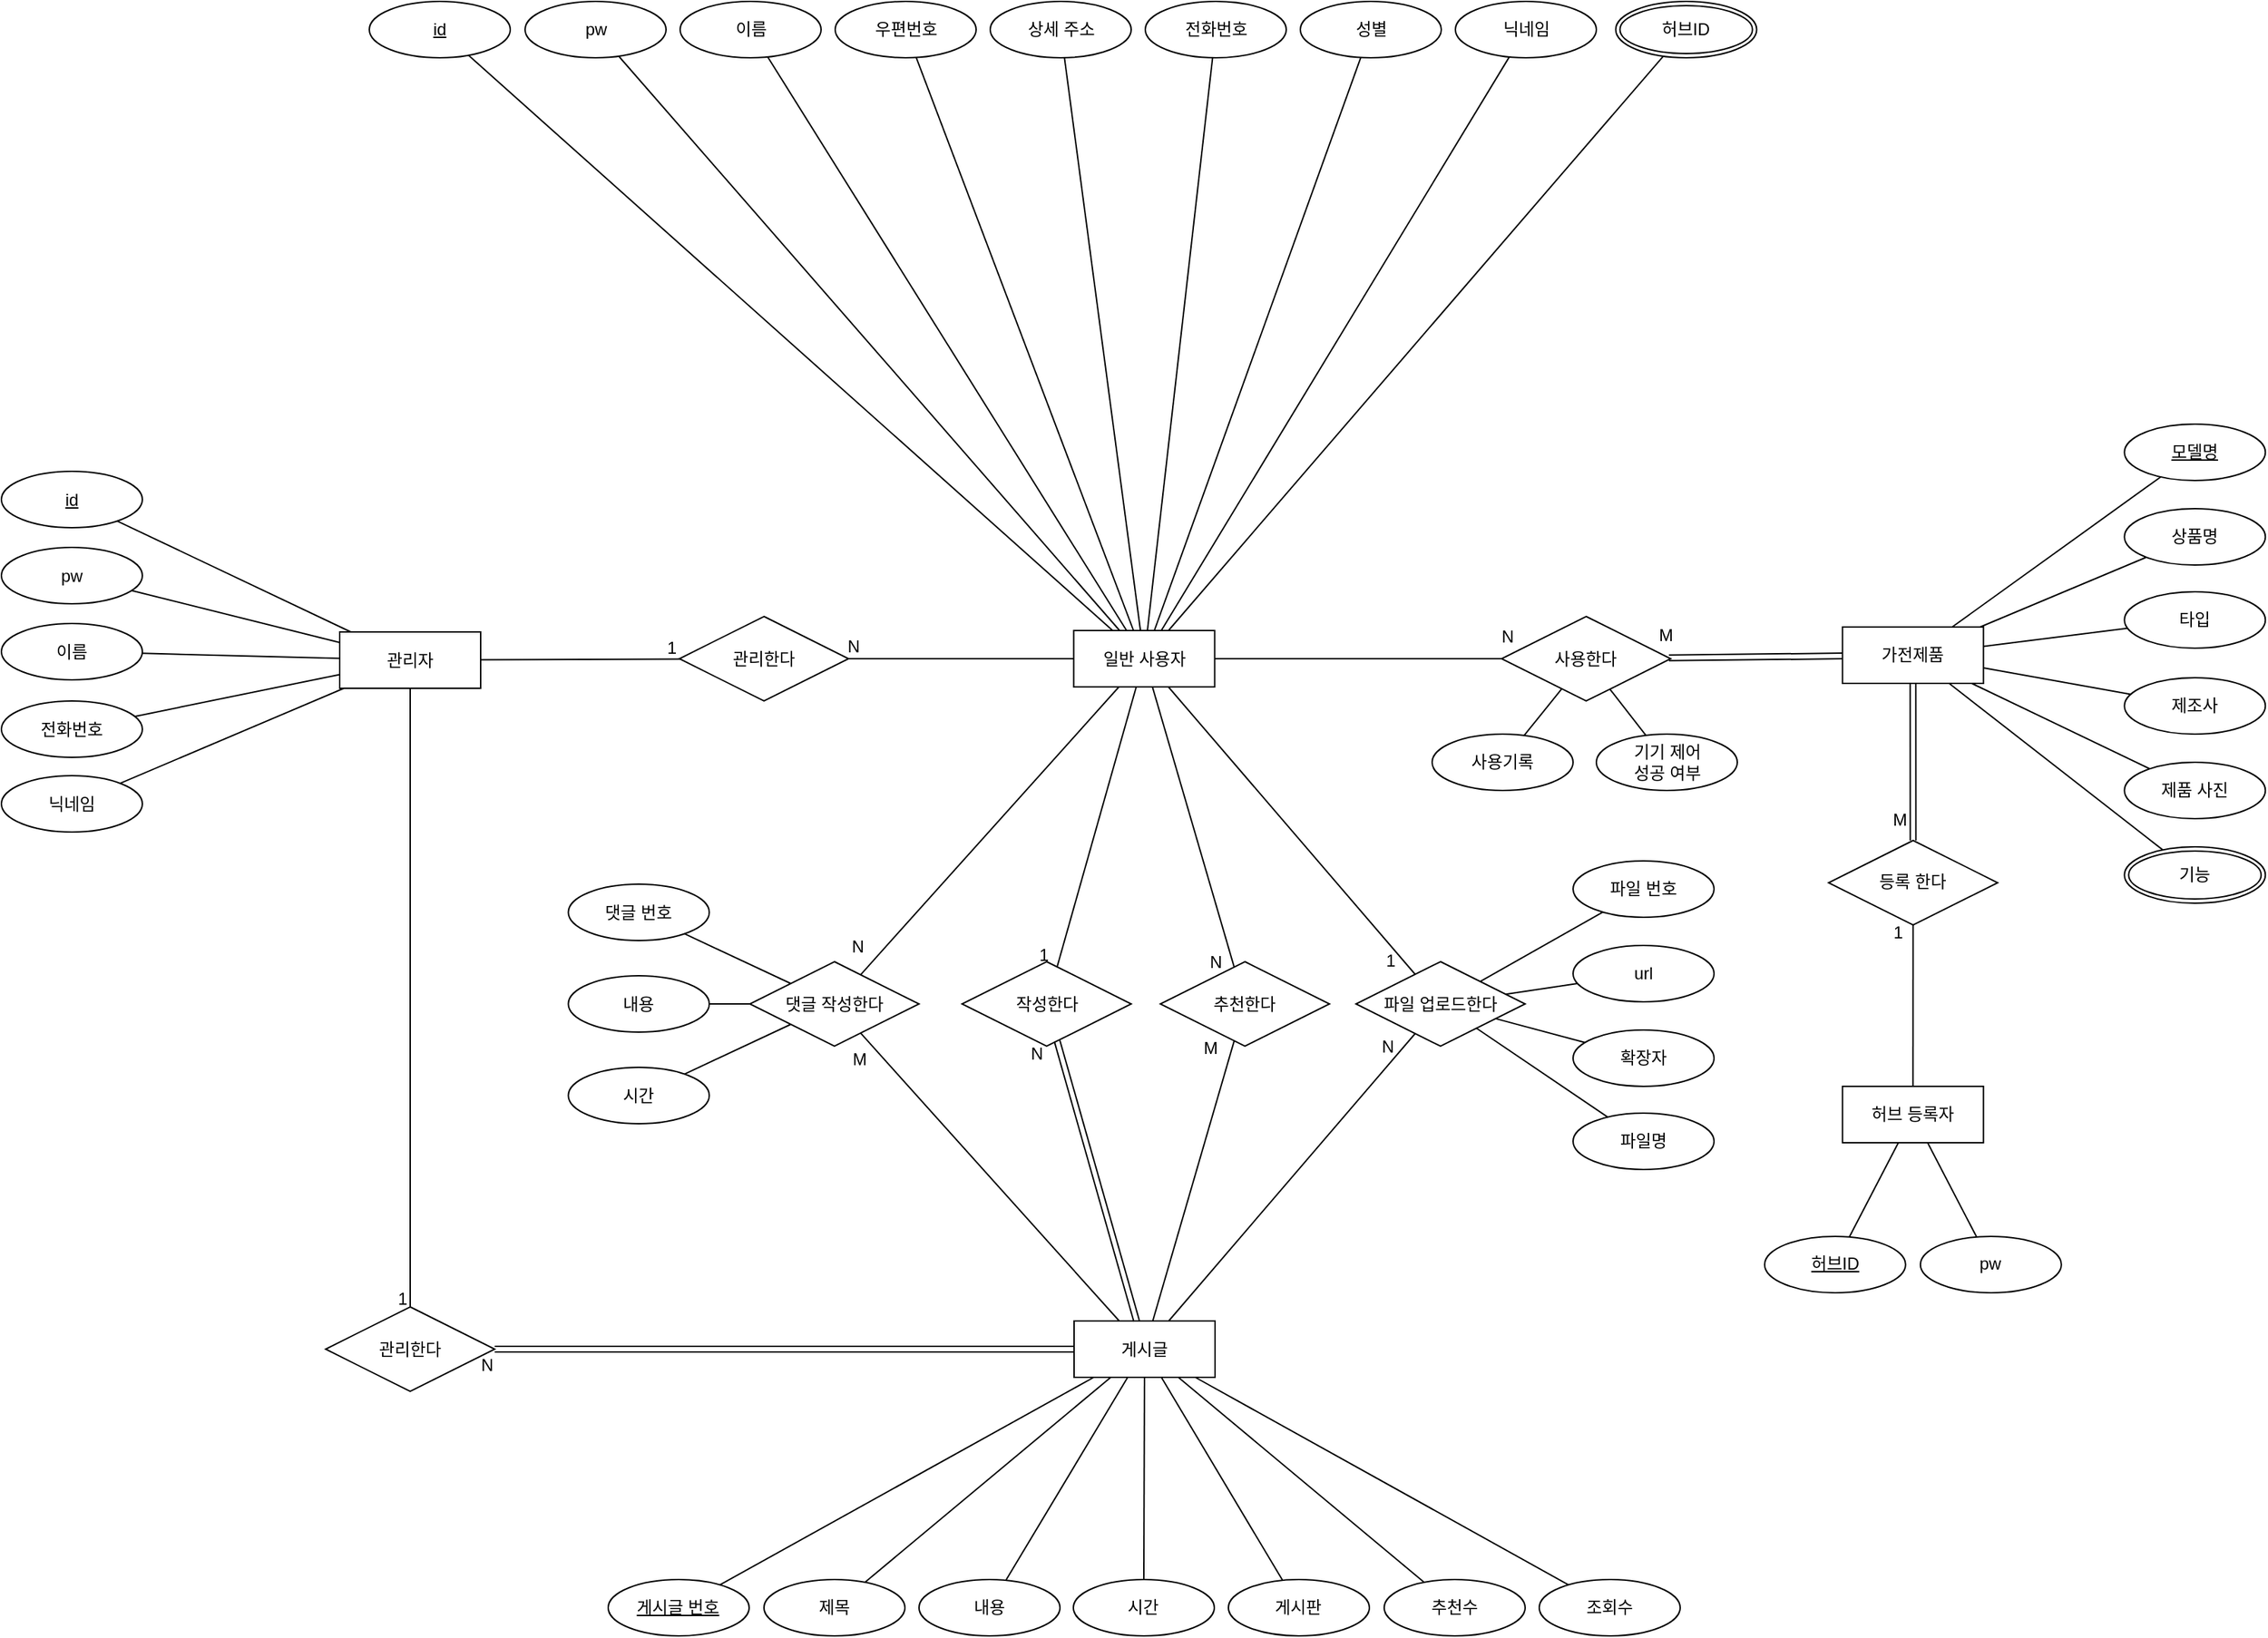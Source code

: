 <mxfile version="24.2.3" type="github">
  <diagram id="R2lEEEUBdFMjLlhIrx00" name="Page-1">
    <mxGraphModel dx="2216" dy="1835" grid="1" gridSize="10" guides="1" tooltips="1" connect="1" arrows="1" fold="1" page="1" pageScale="1" pageWidth="850" pageHeight="1100" math="0" shadow="0" extFonts="Permanent Marker^https://fonts.googleapis.com/css?family=Permanent+Marker">
      <root>
        <mxCell id="0" />
        <mxCell id="1" parent="0" />
        <mxCell id="6EN2BHGZJ4R3Mo5EjnqW-3" value="일반 사용자" style="whiteSpace=wrap;html=1;align=center;" parent="1" vertex="1">
          <mxGeometry x="700.74" y="286.5" width="100" height="40" as="geometry" />
        </mxCell>
        <mxCell id="6EN2BHGZJ4R3Mo5EjnqW-33" value="id" style="ellipse;whiteSpace=wrap;html=1;align=center;fontStyle=4;" parent="1" vertex="1">
          <mxGeometry x="201" y="-160" width="100" height="40" as="geometry" />
        </mxCell>
        <mxCell id="6EN2BHGZJ4R3Mo5EjnqW-34" value="pw" style="ellipse;whiteSpace=wrap;html=1;align=center;" parent="1" vertex="1">
          <mxGeometry x="311.51" y="-160" width="100" height="40" as="geometry" />
        </mxCell>
        <mxCell id="6EN2BHGZJ4R3Mo5EjnqW-35" value="이름" style="ellipse;whiteSpace=wrap;html=1;align=center;" parent="1" vertex="1">
          <mxGeometry x="421.51" y="-160" width="100" height="40" as="geometry" />
        </mxCell>
        <mxCell id="6EN2BHGZJ4R3Mo5EjnqW-37" value="전화번호" style="ellipse;whiteSpace=wrap;html=1;align=center;" parent="1" vertex="1">
          <mxGeometry x="751.51" y="-160" width="100" height="40" as="geometry" />
        </mxCell>
        <mxCell id="6EN2BHGZJ4R3Mo5EjnqW-38" value="성별" style="ellipse;whiteSpace=wrap;html=1;align=center;" parent="1" vertex="1">
          <mxGeometry x="861.51" y="-160" width="100" height="40" as="geometry" />
        </mxCell>
        <mxCell id="6EN2BHGZJ4R3Mo5EjnqW-40" value="우편번호" style="ellipse;whiteSpace=wrap;html=1;align=center;" parent="1" vertex="1">
          <mxGeometry x="531.51" y="-160" width="100" height="40" as="geometry" />
        </mxCell>
        <mxCell id="6EN2BHGZJ4R3Mo5EjnqW-41" value="상세 주소" style="ellipse;whiteSpace=wrap;html=1;align=center;" parent="1" vertex="1">
          <mxGeometry x="641.51" y="-160" width="100" height="40" as="geometry" />
        </mxCell>
        <mxCell id="6EN2BHGZJ4R3Mo5EjnqW-42" value="" style="endArrow=none;html=1;rounded=0;" parent="1" source="6EN2BHGZJ4R3Mo5EjnqW-33" target="6EN2BHGZJ4R3Mo5EjnqW-3" edge="1">
          <mxGeometry relative="1" as="geometry">
            <mxPoint x="461" y="232" as="sourcePoint" />
            <mxPoint x="221" y="305" as="targetPoint" />
          </mxGeometry>
        </mxCell>
        <mxCell id="6EN2BHGZJ4R3Mo5EjnqW-43" value="" style="endArrow=none;html=1;rounded=0;" parent="1" source="6EN2BHGZJ4R3Mo5EjnqW-34" target="6EN2BHGZJ4R3Mo5EjnqW-3" edge="1">
          <mxGeometry relative="1" as="geometry">
            <mxPoint x="765" y="235" as="sourcePoint" />
            <mxPoint x="944" y="310" as="targetPoint" />
          </mxGeometry>
        </mxCell>
        <mxCell id="6EN2BHGZJ4R3Mo5EjnqW-44" value="" style="endArrow=none;html=1;rounded=0;" parent="1" source="6EN2BHGZJ4R3Mo5EjnqW-35" target="6EN2BHGZJ4R3Mo5EjnqW-3" edge="1">
          <mxGeometry relative="1" as="geometry">
            <mxPoint x="775" y="245" as="sourcePoint" />
            <mxPoint x="954" y="320" as="targetPoint" />
          </mxGeometry>
        </mxCell>
        <mxCell id="6EN2BHGZJ4R3Mo5EjnqW-45" value="" style="endArrow=none;html=1;rounded=0;" parent="1" source="6EN2BHGZJ4R3Mo5EjnqW-40" target="6EN2BHGZJ4R3Mo5EjnqW-3" edge="1">
          <mxGeometry relative="1" as="geometry">
            <mxPoint x="785" y="255" as="sourcePoint" />
            <mxPoint x="964" y="330" as="targetPoint" />
          </mxGeometry>
        </mxCell>
        <mxCell id="6EN2BHGZJ4R3Mo5EjnqW-46" value="" style="endArrow=none;html=1;rounded=0;" parent="1" source="6EN2BHGZJ4R3Mo5EjnqW-41" target="6EN2BHGZJ4R3Mo5EjnqW-3" edge="1">
          <mxGeometry relative="1" as="geometry">
            <mxPoint x="795" y="265" as="sourcePoint" />
            <mxPoint x="974" y="340" as="targetPoint" />
          </mxGeometry>
        </mxCell>
        <mxCell id="6EN2BHGZJ4R3Mo5EjnqW-47" value="" style="endArrow=none;html=1;rounded=0;" parent="1" source="6EN2BHGZJ4R3Mo5EjnqW-37" target="6EN2BHGZJ4R3Mo5EjnqW-3" edge="1">
          <mxGeometry relative="1" as="geometry">
            <mxPoint x="805" y="275" as="sourcePoint" />
            <mxPoint x="984" y="350" as="targetPoint" />
          </mxGeometry>
        </mxCell>
        <mxCell id="6EN2BHGZJ4R3Mo5EjnqW-48" value="" style="endArrow=none;html=1;rounded=0;" parent="1" source="6EN2BHGZJ4R3Mo5EjnqW-38" target="6EN2BHGZJ4R3Mo5EjnqW-3" edge="1">
          <mxGeometry relative="1" as="geometry">
            <mxPoint x="815" y="285" as="sourcePoint" />
            <mxPoint x="994" y="360" as="targetPoint" />
          </mxGeometry>
        </mxCell>
        <mxCell id="6EN2BHGZJ4R3Mo5EjnqW-66" value="닉네임" style="ellipse;whiteSpace=wrap;html=1;align=center;" parent="1" vertex="1">
          <mxGeometry x="971.51" y="-160" width="100" height="40" as="geometry" />
        </mxCell>
        <mxCell id="6EN2BHGZJ4R3Mo5EjnqW-67" value="" style="endArrow=none;html=1;rounded=0;" parent="1" source="6EN2BHGZJ4R3Mo5EjnqW-66" target="6EN2BHGZJ4R3Mo5EjnqW-3" edge="1">
          <mxGeometry relative="1" as="geometry">
            <mxPoint x="1467" y="229" as="sourcePoint" />
            <mxPoint x="1041" y="319" as="targetPoint" />
          </mxGeometry>
        </mxCell>
        <mxCell id="6EN2BHGZJ4R3Mo5EjnqW-82" value="게시글" style="whiteSpace=wrap;html=1;align=center;" parent="1" vertex="1">
          <mxGeometry x="701" y="776.5" width="100" height="40" as="geometry" />
        </mxCell>
        <mxCell id="6EN2BHGZJ4R3Mo5EjnqW-87" value="" style="endArrow=none;html=1;rounded=0;" parent="1" source="6EN2BHGZJ4R3Mo5EjnqW-83" target="6EN2BHGZJ4R3Mo5EjnqW-82" edge="1">
          <mxGeometry relative="1" as="geometry">
            <mxPoint x="411" y="722" as="sourcePoint" />
            <mxPoint x="171" y="795" as="targetPoint" />
          </mxGeometry>
        </mxCell>
        <mxCell id="6EN2BHGZJ4R3Mo5EjnqW-89" value="" style="endArrow=none;html=1;rounded=0;" parent="1" source="6EN2BHGZJ4R3Mo5EjnqW-85" target="6EN2BHGZJ4R3Mo5EjnqW-82" edge="1">
          <mxGeometry relative="1" as="geometry">
            <mxPoint x="725" y="735" as="sourcePoint" />
            <mxPoint x="904" y="810" as="targetPoint" />
          </mxGeometry>
        </mxCell>
        <mxCell id="6EN2BHGZJ4R3Mo5EjnqW-90" value="" style="endArrow=none;html=1;rounded=0;" parent="1" source="6EN2BHGZJ4R3Mo5EjnqW-86" target="6EN2BHGZJ4R3Mo5EjnqW-82" edge="1">
          <mxGeometry relative="1" as="geometry">
            <mxPoint x="755" y="765" as="sourcePoint" />
            <mxPoint x="934" y="840" as="targetPoint" />
          </mxGeometry>
        </mxCell>
        <mxCell id="6EN2BHGZJ4R3Mo5EjnqW-92" value="" style="endArrow=none;html=1;rounded=0;" parent="1" source="6EN2BHGZJ4R3Mo5EjnqW-91" target="6EN2BHGZJ4R3Mo5EjnqW-82" edge="1">
          <mxGeometry relative="1" as="geometry">
            <mxPoint x="1112" y="726" as="sourcePoint" />
            <mxPoint x="977" y="800" as="targetPoint" />
          </mxGeometry>
        </mxCell>
        <mxCell id="6EN2BHGZJ4R3Mo5EjnqW-95" value="" style="endArrow=none;html=1;rounded=0;" parent="1" source="6EN2BHGZJ4R3Mo5EjnqW-93" target="6EN2BHGZJ4R3Mo5EjnqW-82" edge="1">
          <mxGeometry relative="1" as="geometry">
            <mxPoint x="1242" y="723" as="sourcePoint" />
            <mxPoint x="991" y="804" as="targetPoint" />
          </mxGeometry>
        </mxCell>
        <mxCell id="6EN2BHGZJ4R3Mo5EjnqW-96" value="" style="endArrow=none;html=1;rounded=0;" parent="1" source="6EN2BHGZJ4R3Mo5EjnqW-94" target="6EN2BHGZJ4R3Mo5EjnqW-82" edge="1">
          <mxGeometry relative="1" as="geometry">
            <mxPoint x="1252" y="733" as="sourcePoint" />
            <mxPoint x="1001" y="814" as="targetPoint" />
          </mxGeometry>
        </mxCell>
        <mxCell id="6EN2BHGZJ4R3Mo5EjnqW-98" value="" style="endArrow=none;html=1;rounded=0;" parent="1" source="6EN2BHGZJ4R3Mo5EjnqW-97" target="6EN2BHGZJ4R3Mo5EjnqW-82" edge="1">
          <mxGeometry relative="1" as="geometry">
            <mxPoint x="1495" y="718" as="sourcePoint" />
            <mxPoint x="991" y="811" as="targetPoint" />
          </mxGeometry>
        </mxCell>
        <mxCell id="jGXOLyl65r-7zPvgw98c-89" value="" style="endArrow=none;html=1;rounded=0;" parent="1" source="6EN2BHGZJ4R3Mo5EjnqW-3" target="jGXOLyl65r-7zPvgw98c-85" edge="1">
          <mxGeometry relative="1" as="geometry">
            <mxPoint x="401" y="390" as="sourcePoint" />
            <mxPoint x="561" y="390" as="targetPoint" />
          </mxGeometry>
        </mxCell>
        <mxCell id="jGXOLyl65r-7zPvgw98c-90" value="N" style="resizable=0;html=1;whiteSpace=wrap;align=right;verticalAlign=bottom;" parent="jGXOLyl65r-7zPvgw98c-89" connectable="0" vertex="1">
          <mxGeometry x="1" relative="1" as="geometry">
            <mxPoint x="10" y="-7" as="offset" />
          </mxGeometry>
        </mxCell>
        <mxCell id="jGXOLyl65r-7zPvgw98c-102" value="" style="endArrow=none;html=1;rounded=0;" parent="1" source="iXpcpmkXzQgTixo_A_bq-12" target="jGXOLyl65r-7zPvgw98c-99" edge="1">
          <mxGeometry relative="1" as="geometry">
            <mxPoint x="421.89" y="644.49" as="sourcePoint" />
            <mxPoint x="581.89" y="644.49" as="targetPoint" />
          </mxGeometry>
        </mxCell>
        <mxCell id="jGXOLyl65r-7zPvgw98c-103" value="1" style="resizable=0;html=1;whiteSpace=wrap;align=right;verticalAlign=bottom;" parent="jGXOLyl65r-7zPvgw98c-102" connectable="0" vertex="1">
          <mxGeometry x="1" relative="1" as="geometry">
            <mxPoint x="-4" y="-1" as="offset" />
          </mxGeometry>
        </mxCell>
        <mxCell id="jGXOLyl65r-7zPvgw98c-105" value="" style="endArrow=none;html=1;rounded=0;" parent="1" source="6EN2BHGZJ4R3Mo5EjnqW-3" target="jGXOLyl65r-7zPvgw98c-104" edge="1">
          <mxGeometry relative="1" as="geometry">
            <mxPoint x="611" y="416.5" as="sourcePoint" />
            <mxPoint x="771" y="416.5" as="targetPoint" />
          </mxGeometry>
        </mxCell>
        <mxCell id="jGXOLyl65r-7zPvgw98c-106" value="N" style="resizable=0;html=1;whiteSpace=wrap;align=right;verticalAlign=bottom;" parent="jGXOLyl65r-7zPvgw98c-105" connectable="0" vertex="1">
          <mxGeometry x="1" relative="1" as="geometry">
            <mxPoint x="9" as="offset" />
          </mxGeometry>
        </mxCell>
        <mxCell id="jGXOLyl65r-7zPvgw98c-107" value="" style="endArrow=none;html=1;rounded=0;" parent="1" source="iXpcpmkXzQgTixo_A_bq-1" target="jGXOLyl65r-7zPvgw98c-104" edge="1">
          <mxGeometry relative="1" as="geometry">
            <mxPoint x="611" y="416.5" as="sourcePoint" />
            <mxPoint x="771" y="416.5" as="targetPoint" />
          </mxGeometry>
        </mxCell>
        <mxCell id="jGXOLyl65r-7zPvgw98c-108" value="1" style="resizable=0;html=1;whiteSpace=wrap;align=right;verticalAlign=bottom;" parent="jGXOLyl65r-7zPvgw98c-107" connectable="0" vertex="1">
          <mxGeometry x="1" relative="1" as="geometry">
            <mxPoint x="-1" y="1" as="offset" />
          </mxGeometry>
        </mxCell>
        <mxCell id="jGXOLyl65r-7zPvgw98c-109" value="허브ID" style="ellipse;shape=doubleEllipse;margin=3;whiteSpace=wrap;html=1;align=center;" parent="1" vertex="1">
          <mxGeometry x="1085.26" y="-160" width="100" height="40" as="geometry" />
        </mxCell>
        <mxCell id="jGXOLyl65r-7zPvgw98c-111" value="" style="endArrow=none;html=1;rounded=0;" parent="1" source="6EN2BHGZJ4R3Mo5EjnqW-3" target="jGXOLyl65r-7zPvgw98c-109" edge="1">
          <mxGeometry relative="1" as="geometry">
            <mxPoint x="1141" y="110" as="sourcePoint" />
            <mxPoint x="1301" y="110" as="targetPoint" />
          </mxGeometry>
        </mxCell>
        <mxCell id="jGXOLyl65r-7zPvgw98c-113" value="작성한다" style="shape=rhombus;perimeter=rhombusPerimeter;whiteSpace=wrap;html=1;align=center;" parent="1" vertex="1">
          <mxGeometry x="621.51" y="521.5" width="120" height="60" as="geometry" />
        </mxCell>
        <mxCell id="jGXOLyl65r-7zPvgw98c-116" value="추천한다" style="shape=rhombus;perimeter=rhombusPerimeter;whiteSpace=wrap;html=1;align=center;" parent="1" vertex="1">
          <mxGeometry x="762.19" y="521.5" width="120" height="60" as="geometry" />
        </mxCell>
        <mxCell id="jGXOLyl65r-7zPvgw98c-117" value="관리한다" style="shape=rhombus;perimeter=rhombusPerimeter;whiteSpace=wrap;html=1;align=center;" parent="1" vertex="1">
          <mxGeometry x="170" y="766.5" width="120" height="60" as="geometry" />
        </mxCell>
        <mxCell id="jGXOLyl65r-7zPvgw98c-118" value="" style="endArrow=none;html=1;rounded=0;" parent="1" source="6EN2BHGZJ4R3Mo5EjnqW-82" target="jGXOLyl65r-7zPvgw98c-116" edge="1">
          <mxGeometry relative="1" as="geometry">
            <mxPoint x="381" y="606.5" as="sourcePoint" />
            <mxPoint x="541" y="606.5" as="targetPoint" />
          </mxGeometry>
        </mxCell>
        <mxCell id="jGXOLyl65r-7zPvgw98c-119" value="M" style="resizable=0;html=1;whiteSpace=wrap;align=right;verticalAlign=bottom;" parent="jGXOLyl65r-7zPvgw98c-118" connectable="0" vertex="1">
          <mxGeometry x="1" relative="1" as="geometry">
            <mxPoint x="-10" y="14" as="offset" />
          </mxGeometry>
        </mxCell>
        <mxCell id="jGXOLyl65r-7zPvgw98c-120" value="" style="endArrow=none;html=1;rounded=0;" parent="1" source="6EN2BHGZJ4R3Mo5EjnqW-3" target="jGXOLyl65r-7zPvgw98c-116" edge="1">
          <mxGeometry relative="1" as="geometry">
            <mxPoint x="381" y="606.5" as="sourcePoint" />
            <mxPoint x="541" y="606.5" as="targetPoint" />
          </mxGeometry>
        </mxCell>
        <mxCell id="jGXOLyl65r-7zPvgw98c-121" value="N" style="resizable=0;html=1;whiteSpace=wrap;align=right;verticalAlign=bottom;" parent="jGXOLyl65r-7zPvgw98c-120" connectable="0" vertex="1">
          <mxGeometry x="1" relative="1" as="geometry">
            <mxPoint x="-7" y="5" as="offset" />
          </mxGeometry>
        </mxCell>
        <mxCell id="jGXOLyl65r-7zPvgw98c-122" value="" style="endArrow=none;html=1;rounded=0;" parent="1" source="6EN2BHGZJ4R3Mo5EjnqW-3" target="jGXOLyl65r-7zPvgw98c-113" edge="1">
          <mxGeometry relative="1" as="geometry">
            <mxPoint x="381" y="606.5" as="sourcePoint" />
            <mxPoint x="541" y="606.5" as="targetPoint" />
          </mxGeometry>
        </mxCell>
        <mxCell id="jGXOLyl65r-7zPvgw98c-123" value="1" style="resizable=0;html=1;whiteSpace=wrap;align=right;verticalAlign=bottom;" parent="jGXOLyl65r-7zPvgw98c-122" connectable="0" vertex="1">
          <mxGeometry x="1" relative="1" as="geometry">
            <mxPoint x="-4" as="offset" />
          </mxGeometry>
        </mxCell>
        <mxCell id="jGXOLyl65r-7zPvgw98c-124" value="" style="shape=link;html=1;rounded=0;" parent="1" source="6EN2BHGZJ4R3Mo5EjnqW-82" target="jGXOLyl65r-7zPvgw98c-113" edge="1">
          <mxGeometry relative="1" as="geometry">
            <mxPoint x="381" y="606.5" as="sourcePoint" />
            <mxPoint x="541" y="606.5" as="targetPoint" />
          </mxGeometry>
        </mxCell>
        <mxCell id="jGXOLyl65r-7zPvgw98c-125" value="N" style="resizable=0;html=1;whiteSpace=wrap;align=right;verticalAlign=bottom;" parent="jGXOLyl65r-7zPvgw98c-124" connectable="0" vertex="1">
          <mxGeometry x="1" relative="1" as="geometry">
            <mxPoint x="-8" y="18" as="offset" />
          </mxGeometry>
        </mxCell>
        <mxCell id="jGXOLyl65r-7zPvgw98c-126" value="" style="endArrow=none;html=1;rounded=0;" parent="1" source="iXpcpmkXzQgTixo_A_bq-1" target="jGXOLyl65r-7zPvgw98c-117" edge="1">
          <mxGeometry relative="1" as="geometry">
            <mxPoint x="744" y="336.5" as="sourcePoint" />
            <mxPoint x="569" y="545.5" as="targetPoint" />
          </mxGeometry>
        </mxCell>
        <mxCell id="jGXOLyl65r-7zPvgw98c-127" value="1" style="resizable=0;html=1;whiteSpace=wrap;align=right;verticalAlign=bottom;" parent="jGXOLyl65r-7zPvgw98c-126" connectable="0" vertex="1">
          <mxGeometry x="1" relative="1" as="geometry">
            <mxPoint x="-1" y="3" as="offset" />
          </mxGeometry>
        </mxCell>
        <mxCell id="jGXOLyl65r-7zPvgw98c-128" value="" style="shape=link;html=1;rounded=0;" parent="1" source="6EN2BHGZJ4R3Mo5EjnqW-82" target="jGXOLyl65r-7zPvgw98c-117" edge="1">
          <mxGeometry relative="1" as="geometry">
            <mxPoint x="450" y="796.5" as="sourcePoint" />
            <mxPoint x="540" y="591.5" as="targetPoint" />
          </mxGeometry>
        </mxCell>
        <mxCell id="jGXOLyl65r-7zPvgw98c-129" value="N" style="resizable=0;html=1;whiteSpace=wrap;align=right;verticalAlign=bottom;" parent="jGXOLyl65r-7zPvgw98c-128" connectable="0" vertex="1">
          <mxGeometry x="1" relative="1" as="geometry">
            <mxPoint y="20" as="offset" />
          </mxGeometry>
        </mxCell>
        <mxCell id="jGXOLyl65r-7zPvgw98c-130" value="댓글 작성한다" style="shape=rhombus;perimeter=rhombusPerimeter;whiteSpace=wrap;html=1;align=center;" parent="1" vertex="1">
          <mxGeometry x="470.99" y="521.5" width="120" height="60" as="geometry" />
        </mxCell>
        <mxCell id="jGXOLyl65r-7zPvgw98c-131" value="" style="endArrow=none;html=1;rounded=0;" parent="1" source="6EN2BHGZJ4R3Mo5EjnqW-82" target="jGXOLyl65r-7zPvgw98c-130" edge="1">
          <mxGeometry relative="1" as="geometry">
            <mxPoint x="844" y="866.5" as="sourcePoint" />
            <mxPoint x="961" y="686.5" as="targetPoint" />
          </mxGeometry>
        </mxCell>
        <mxCell id="jGXOLyl65r-7zPvgw98c-132" value="M" style="resizable=0;html=1;whiteSpace=wrap;align=right;verticalAlign=bottom;" parent="jGXOLyl65r-7zPvgw98c-131" connectable="0" vertex="1">
          <mxGeometry x="1" relative="1" as="geometry">
            <mxPoint x="6" y="27" as="offset" />
          </mxGeometry>
        </mxCell>
        <mxCell id="jGXOLyl65r-7zPvgw98c-133" value="" style="endArrow=none;html=1;rounded=0;" parent="1" source="6EN2BHGZJ4R3Mo5EjnqW-3" target="jGXOLyl65r-7zPvgw98c-130" edge="1">
          <mxGeometry relative="1" as="geometry">
            <mxPoint x="961" y="456.5" as="sourcePoint" />
            <mxPoint x="961" y="686.5" as="targetPoint" />
          </mxGeometry>
        </mxCell>
        <mxCell id="jGXOLyl65r-7zPvgw98c-134" value="N" style="resizable=0;html=1;whiteSpace=wrap;align=right;verticalAlign=bottom;" parent="jGXOLyl65r-7zPvgw98c-133" connectable="0" vertex="1">
          <mxGeometry x="1" relative="1" as="geometry">
            <mxPoint x="4" y="-11" as="offset" />
          </mxGeometry>
        </mxCell>
        <mxCell id="jGXOLyl65r-7zPvgw98c-136" value="" style="endArrow=none;html=1;rounded=0;" parent="1" source="6EN2BHGZJ4R3Mo5EjnqW-82" target="jGXOLyl65r-7zPvgw98c-135" edge="1">
          <mxGeometry relative="1" as="geometry">
            <mxPoint x="1127" y="910" as="sourcePoint" />
            <mxPoint x="1244" y="730" as="targetPoint" />
          </mxGeometry>
        </mxCell>
        <mxCell id="jGXOLyl65r-7zPvgw98c-137" value="N" style="resizable=0;html=1;whiteSpace=wrap;align=right;verticalAlign=bottom;" parent="jGXOLyl65r-7zPvgw98c-136" connectable="0" vertex="1">
          <mxGeometry x="1" relative="1" as="geometry">
            <mxPoint x="-13" y="18" as="offset" />
          </mxGeometry>
        </mxCell>
        <mxCell id="jGXOLyl65r-7zPvgw98c-138" value="" style="endArrow=none;html=1;rounded=0;" parent="1" source="6EN2BHGZJ4R3Mo5EjnqW-3" target="jGXOLyl65r-7zPvgw98c-135" edge="1">
          <mxGeometry relative="1" as="geometry">
            <mxPoint x="1421" y="450" as="sourcePoint" />
            <mxPoint x="1244" y="730" as="targetPoint" />
          </mxGeometry>
        </mxCell>
        <mxCell id="jGXOLyl65r-7zPvgw98c-139" value="1" style="resizable=0;html=1;whiteSpace=wrap;align=right;verticalAlign=bottom;" parent="jGXOLyl65r-7zPvgw98c-138" connectable="0" vertex="1">
          <mxGeometry x="1" relative="1" as="geometry">
            <mxPoint x="-13" y="-1" as="offset" />
          </mxGeometry>
        </mxCell>
        <mxCell id="jGXOLyl65r-7zPvgw98c-144" value="파일 번호" style="ellipse;whiteSpace=wrap;html=1;align=center;" parent="1" vertex="1">
          <mxGeometry x="1055" y="450" width="100" height="40" as="geometry" />
        </mxCell>
        <mxCell id="jGXOLyl65r-7zPvgw98c-160" value="" style="endArrow=none;html=1;rounded=0;" parent="1" source="jGXOLyl65r-7zPvgw98c-135" target="jGXOLyl65r-7zPvgw98c-144" edge="1">
          <mxGeometry relative="1" as="geometry">
            <mxPoint x="455.33" y="625" as="sourcePoint" />
            <mxPoint x="615.33" y="625" as="targetPoint" />
          </mxGeometry>
        </mxCell>
        <mxCell id="jGXOLyl65r-7zPvgw98c-164" value="" style="endArrow=none;html=1;rounded=0;" parent="1" source="jGXOLyl65r-7zPvgw98c-130" target="jGXOLyl65r-7zPvgw98c-161" edge="1">
          <mxGeometry relative="1" as="geometry">
            <mxPoint x="465.59" y="592.5" as="sourcePoint" />
            <mxPoint x="48.59" y="611.5" as="targetPoint" />
          </mxGeometry>
        </mxCell>
        <mxCell id="jGXOLyl65r-7zPvgw98c-165" value="" style="endArrow=none;html=1;rounded=0;" parent="1" source="jGXOLyl65r-7zPvgw98c-130" target="jGXOLyl65r-7zPvgw98c-162" edge="1">
          <mxGeometry relative="1" as="geometry">
            <mxPoint x="469.59" y="571.5" as="sourcePoint" />
            <mxPoint x="58.59" y="621.5" as="targetPoint" />
          </mxGeometry>
        </mxCell>
        <mxCell id="jGXOLyl65r-7zPvgw98c-166" value="" style="endArrow=none;html=1;rounded=0;" parent="1" source="jGXOLyl65r-7zPvgw98c-130" target="jGXOLyl65r-7zPvgw98c-163" edge="1">
          <mxGeometry relative="1" as="geometry">
            <mxPoint x="453.59" y="564.5" as="sourcePoint" />
            <mxPoint x="68.59" y="631.5" as="targetPoint" />
          </mxGeometry>
        </mxCell>
        <mxCell id="jGXOLyl65r-7zPvgw98c-135" value="파일 업로드한다" style="shape=rhombus;perimeter=rhombusPerimeter;whiteSpace=wrap;html=1;align=center;" parent="1" vertex="1">
          <mxGeometry x="900.99" y="521.5" width="120" height="60" as="geometry" />
        </mxCell>
        <mxCell id="jGXOLyl65r-7zPvgw98c-142" value="url" style="ellipse;whiteSpace=wrap;html=1;align=center;" parent="1" vertex="1">
          <mxGeometry x="1055" y="510" width="100" height="40" as="geometry" />
        </mxCell>
        <mxCell id="jGXOLyl65r-7zPvgw98c-159" value="" style="endArrow=none;html=1;rounded=0;" parent="1" source="jGXOLyl65r-7zPvgw98c-135" target="jGXOLyl65r-7zPvgw98c-142" edge="1">
          <mxGeometry relative="1" as="geometry">
            <mxPoint x="445.33" y="615" as="sourcePoint" />
            <mxPoint x="605.33" y="615" as="targetPoint" />
          </mxGeometry>
        </mxCell>
        <mxCell id="jGXOLyl65r-7zPvgw98c-140" value="확장자" style="ellipse;whiteSpace=wrap;html=1;align=center;" parent="1" vertex="1">
          <mxGeometry x="1055" y="570" width="100" height="40" as="geometry" />
        </mxCell>
        <mxCell id="jGXOLyl65r-7zPvgw98c-158" value="" style="endArrow=none;html=1;rounded=0;" parent="1" source="jGXOLyl65r-7zPvgw98c-135" target="jGXOLyl65r-7zPvgw98c-140" edge="1">
          <mxGeometry relative="1" as="geometry">
            <mxPoint x="435.33" y="605" as="sourcePoint" />
            <mxPoint x="595.33" y="605" as="targetPoint" />
          </mxGeometry>
        </mxCell>
        <mxCell id="jGXOLyl65r-7zPvgw98c-143" value="파일명" style="ellipse;whiteSpace=wrap;html=1;align=center;" parent="1" vertex="1">
          <mxGeometry x="1055" y="629" width="100" height="40" as="geometry" />
        </mxCell>
        <mxCell id="jGXOLyl65r-7zPvgw98c-157" value="" style="endArrow=none;html=1;rounded=0;" parent="1" source="jGXOLyl65r-7zPvgw98c-135" target="jGXOLyl65r-7zPvgw98c-143" edge="1">
          <mxGeometry relative="1" as="geometry">
            <mxPoint x="425.33" y="595" as="sourcePoint" />
            <mxPoint x="585.33" y="595" as="targetPoint" />
          </mxGeometry>
        </mxCell>
        <mxCell id="jGXOLyl65r-7zPvgw98c-5" value="" style="endArrow=none;html=1;rounded=0;" parent="1" source="jGXOLyl65r-7zPvgw98c-85" target="jGXOLyl65r-7zPvgw98c-95" edge="1">
          <mxGeometry relative="1" as="geometry">
            <mxPoint x="1064.26" y="330.5" as="sourcePoint" />
            <mxPoint x="1080.277" y="370.38" as="targetPoint" />
          </mxGeometry>
        </mxCell>
        <mxCell id="jGXOLyl65r-7zPvgw98c-161" value="시간" style="ellipse;whiteSpace=wrap;html=1;align=center;" parent="1" vertex="1">
          <mxGeometry x="342.19" y="596.5" width="100" height="40" as="geometry" />
        </mxCell>
        <mxCell id="jGXOLyl65r-7zPvgw98c-162" value="내용" style="ellipse;whiteSpace=wrap;html=1;align=center;" parent="1" vertex="1">
          <mxGeometry x="342.19" y="531.5" width="100" height="40" as="geometry" />
        </mxCell>
        <mxCell id="jGXOLyl65r-7zPvgw98c-163" value="댓글 번호" style="ellipse;whiteSpace=wrap;html=1;align=center;" parent="1" vertex="1">
          <mxGeometry x="342.19" y="466.5" width="100" height="40" as="geometry" />
        </mxCell>
        <mxCell id="jGXOLyl65r-7zPvgw98c-104" value="관리한다" style="shape=rhombus;perimeter=rhombusPerimeter;whiteSpace=wrap;html=1;align=center;" parent="1" vertex="1">
          <mxGeometry x="421" y="276.5" width="120" height="60" as="geometry" />
        </mxCell>
        <mxCell id="6EN2BHGZJ4R3Mo5EjnqW-2" value="가전제품" style="whiteSpace=wrap;html=1;align=center;verticalAlign=middle;" parent="1" vertex="1">
          <mxGeometry x="1246.15" y="284" width="100" height="40" as="geometry" />
        </mxCell>
        <mxCell id="6EN2BHGZJ4R3Mo5EjnqW-15" value="타입" style="ellipse;whiteSpace=wrap;html=1;align=center;" parent="1" vertex="1">
          <mxGeometry x="1446.15" y="259" width="100" height="40" as="geometry" />
        </mxCell>
        <mxCell id="6EN2BHGZJ4R3Mo5EjnqW-16" value="제조사" style="ellipse;whiteSpace=wrap;html=1;align=center;" parent="1" vertex="1">
          <mxGeometry x="1446.15" y="320" width="100" height="40" as="geometry" />
        </mxCell>
        <mxCell id="6EN2BHGZJ4R3Mo5EjnqW-22" value="" style="endArrow=none;html=1;rounded=0;" parent="1" source="6EN2BHGZJ4R3Mo5EjnqW-2" target="6EN2BHGZJ4R3Mo5EjnqW-13" edge="1">
          <mxGeometry relative="1" as="geometry">
            <mxPoint x="1406.15" y="374" as="sourcePoint" />
            <mxPoint x="1566.15" y="374" as="targetPoint" />
          </mxGeometry>
        </mxCell>
        <mxCell id="6EN2BHGZJ4R3Mo5EjnqW-24" value="" style="endArrow=none;html=1;rounded=0;" parent="1" source="6EN2BHGZJ4R3Mo5EjnqW-14" target="6EN2BHGZJ4R3Mo5EjnqW-2" edge="1">
          <mxGeometry relative="1" as="geometry">
            <mxPoint x="1406.15" y="374" as="sourcePoint" />
            <mxPoint x="1566.15" y="374" as="targetPoint" />
          </mxGeometry>
        </mxCell>
        <mxCell id="6EN2BHGZJ4R3Mo5EjnqW-25" value="" style="endArrow=none;html=1;rounded=0;" parent="1" source="6EN2BHGZJ4R3Mo5EjnqW-15" target="6EN2BHGZJ4R3Mo5EjnqW-2" edge="1">
          <mxGeometry relative="1" as="geometry">
            <mxPoint x="1146.15" y="230" as="sourcePoint" />
            <mxPoint x="1268.15" y="294" as="targetPoint" />
          </mxGeometry>
        </mxCell>
        <mxCell id="6EN2BHGZJ4R3Mo5EjnqW-26" value="" style="endArrow=none;html=1;rounded=0;" parent="1" source="6EN2BHGZJ4R3Mo5EjnqW-16" target="6EN2BHGZJ4R3Mo5EjnqW-2" edge="1">
          <mxGeometry relative="1" as="geometry">
            <mxPoint x="1156.15" y="240" as="sourcePoint" />
            <mxPoint x="1278.15" y="304" as="targetPoint" />
          </mxGeometry>
        </mxCell>
        <mxCell id="6EN2BHGZJ4R3Mo5EjnqW-27" value="" style="endArrow=none;html=1;rounded=0;" parent="1" source="6EN2BHGZJ4R3Mo5EjnqW-18" target="6EN2BHGZJ4R3Mo5EjnqW-2" edge="1">
          <mxGeometry relative="1" as="geometry">
            <mxPoint x="1166.15" y="250" as="sourcePoint" />
            <mxPoint x="1288.15" y="314" as="targetPoint" />
          </mxGeometry>
        </mxCell>
        <mxCell id="jGXOLyl65r-7zPvgw98c-98" value="" style="endArrow=none;html=1;rounded=0;" parent="1" source="jGXOLyl65r-7zPvgw98c-97" target="6EN2BHGZJ4R3Mo5EjnqW-2" edge="1">
          <mxGeometry relative="1" as="geometry">
            <mxPoint x="1536.15" y="384" as="sourcePoint" />
            <mxPoint x="1696.15" y="384" as="targetPoint" />
          </mxGeometry>
        </mxCell>
        <mxCell id="jGXOLyl65r-7zPvgw98c-100" value="" style="shape=link;html=1;rounded=0;" parent="1" source="jGXOLyl65r-7zPvgw98c-99" target="6EN2BHGZJ4R3Mo5EjnqW-2" edge="1">
          <mxGeometry relative="1" as="geometry">
            <mxPoint x="1075.892" y="397.388" as="sourcePoint" />
            <mxPoint x="1246.15" y="320.61" as="targetPoint" />
          </mxGeometry>
        </mxCell>
        <mxCell id="jGXOLyl65r-7zPvgw98c-101" value="M" style="resizable=0;html=1;whiteSpace=wrap;align=left;verticalAlign=bottom;" parent="jGXOLyl65r-7zPvgw98c-100" connectable="0" vertex="1">
          <mxGeometry x="-1" relative="1" as="geometry">
            <mxPoint x="-16" y="-6" as="offset" />
          </mxGeometry>
        </mxCell>
        <mxCell id="6EN2BHGZJ4R3Mo5EjnqW-13" value="상품명" style="ellipse;whiteSpace=wrap;html=1;align=center;" parent="1" vertex="1">
          <mxGeometry x="1446.15" y="200" width="100" height="40" as="geometry" />
        </mxCell>
        <mxCell id="jGXOLyl65r-7zPvgw98c-91" value="" style="shape=link;html=1;rounded=0;" parent="1" source="jGXOLyl65r-7zPvgw98c-85" target="6EN2BHGZJ4R3Mo5EjnqW-2" edge="1">
          <mxGeometry relative="1" as="geometry">
            <mxPoint x="1124.26" y="300.5" as="sourcePoint" />
            <mxPoint x="1740.41" y="380.5" as="targetPoint" />
          </mxGeometry>
        </mxCell>
        <mxCell id="jGXOLyl65r-7zPvgw98c-92" value="M" style="resizable=0;html=1;whiteSpace=wrap;align=left;verticalAlign=bottom;" parent="jGXOLyl65r-7zPvgw98c-91" connectable="0" vertex="1">
          <mxGeometry x="-1" relative="1" as="geometry">
            <mxPoint x="-9" y="-7" as="offset" />
          </mxGeometry>
        </mxCell>
        <mxCell id="6EN2BHGZJ4R3Mo5EjnqW-14" value="모델명" style="ellipse;whiteSpace=wrap;html=1;align=center;fontStyle=4;" parent="1" vertex="1">
          <mxGeometry x="1446.15" y="140" width="100" height="40" as="geometry" />
        </mxCell>
        <mxCell id="6EN2BHGZJ4R3Mo5EjnqW-18" value="제품 사진" style="ellipse;whiteSpace=wrap;html=1;align=center;" parent="1" vertex="1">
          <mxGeometry x="1446.15" y="380" width="100" height="40" as="geometry" />
        </mxCell>
        <mxCell id="jGXOLyl65r-7zPvgw98c-97" value="기능" style="ellipse;shape=doubleEllipse;margin=3;whiteSpace=wrap;html=1;align=center;" parent="1" vertex="1">
          <mxGeometry x="1446.15" y="440" width="100" height="40" as="geometry" />
        </mxCell>
        <mxCell id="jGXOLyl65r-7zPvgw98c-99" value="등록 한다" style="shape=rhombus;perimeter=rhombusPerimeter;whiteSpace=wrap;html=1;align=center;" parent="1" vertex="1">
          <mxGeometry x="1236.245" y="435.494" width="120" height="60" as="geometry" />
        </mxCell>
        <mxCell id="jGXOLyl65r-7zPvgw98c-85" value="사용한다" style="shape=rhombus;perimeter=rhombusPerimeter;whiteSpace=wrap;html=1;align=center;" parent="1" vertex="1">
          <mxGeometry x="1004.26" y="276.5" width="120" height="60" as="geometry" />
        </mxCell>
        <mxCell id="jGXOLyl65r-7zPvgw98c-95" value="사용기록" style="ellipse;whiteSpace=wrap;html=1;align=center;" parent="1" vertex="1">
          <mxGeometry x="955" y="360" width="100" height="40" as="geometry" />
        </mxCell>
        <mxCell id="6EN2BHGZJ4R3Mo5EjnqW-85" value="제목" style="ellipse;whiteSpace=wrap;html=1;align=center;" parent="1" vertex="1">
          <mxGeometry x="480.99" y="960" width="100" height="40" as="geometry" />
        </mxCell>
        <mxCell id="6EN2BHGZJ4R3Mo5EjnqW-86" value="내용" style="ellipse;whiteSpace=wrap;html=1;align=center;" parent="1" vertex="1">
          <mxGeometry x="590.99" y="960" width="100" height="40" as="geometry" />
        </mxCell>
        <mxCell id="6EN2BHGZJ4R3Mo5EjnqW-91" value="시간" style="ellipse;whiteSpace=wrap;html=1;align=center;" parent="1" vertex="1">
          <mxGeometry x="700.48" y="960" width="100" height="40" as="geometry" />
        </mxCell>
        <mxCell id="6EN2BHGZJ4R3Mo5EjnqW-93" value="게시판" style="ellipse;whiteSpace=wrap;html=1;align=center;" parent="1" vertex="1">
          <mxGeometry x="810.48" y="960" width="100" height="40" as="geometry" />
        </mxCell>
        <mxCell id="6EN2BHGZJ4R3Mo5EjnqW-94" value="추천수" style="ellipse;whiteSpace=wrap;html=1;align=center;" parent="1" vertex="1">
          <mxGeometry x="920.99" y="960" width="100" height="40" as="geometry" />
        </mxCell>
        <mxCell id="6EN2BHGZJ4R3Mo5EjnqW-97" value="조회수" style="ellipse;whiteSpace=wrap;html=1;align=center;" parent="1" vertex="1">
          <mxGeometry x="1030.99" y="960" width="100" height="40" as="geometry" />
        </mxCell>
        <mxCell id="6EN2BHGZJ4R3Mo5EjnqW-83" value="게시글 번호" style="ellipse;whiteSpace=wrap;html=1;align=center;fontStyle=4;" parent="1" vertex="1">
          <mxGeometry x="370.48" y="960" width="100" height="40" as="geometry" />
        </mxCell>
        <mxCell id="iXpcpmkXzQgTixo_A_bq-1" value="관리자" style="whiteSpace=wrap;html=1;align=center;" parent="1" vertex="1">
          <mxGeometry x="180" y="287.5" width="100" height="40" as="geometry" />
        </mxCell>
        <mxCell id="iXpcpmkXzQgTixo_A_bq-2" value="id" style="ellipse;whiteSpace=wrap;html=1;align=center;fontStyle=4;" parent="1" vertex="1">
          <mxGeometry x="-60" y="173.5" width="100" height="40" as="geometry" />
        </mxCell>
        <mxCell id="iXpcpmkXzQgTixo_A_bq-3" value="pw" style="ellipse;whiteSpace=wrap;html=1;align=center;" parent="1" vertex="1">
          <mxGeometry x="-60" y="227.5" width="100" height="40" as="geometry" />
        </mxCell>
        <mxCell id="iXpcpmkXzQgTixo_A_bq-4" value="이름" style="ellipse;whiteSpace=wrap;html=1;align=center;" parent="1" vertex="1">
          <mxGeometry x="-60" y="281.5" width="100" height="40" as="geometry" />
        </mxCell>
        <mxCell id="iXpcpmkXzQgTixo_A_bq-5" value="전화번호" style="ellipse;whiteSpace=wrap;html=1;align=center;" parent="1" vertex="1">
          <mxGeometry x="-60" y="336.5" width="100" height="40" as="geometry" />
        </mxCell>
        <mxCell id="iXpcpmkXzQgTixo_A_bq-6" value="닉네임" style="ellipse;whiteSpace=wrap;html=1;align=center;" parent="1" vertex="1">
          <mxGeometry x="-60" y="389.5" width="100" height="40" as="geometry" />
        </mxCell>
        <mxCell id="iXpcpmkXzQgTixo_A_bq-7" value="" style="endArrow=none;html=1;rounded=0;" parent="1" source="iXpcpmkXzQgTixo_A_bq-2" target="iXpcpmkXzQgTixo_A_bq-1" edge="1">
          <mxGeometry width="50" height="50" relative="1" as="geometry">
            <mxPoint x="100" y="232.5" as="sourcePoint" />
            <mxPoint x="150" y="182.5" as="targetPoint" />
          </mxGeometry>
        </mxCell>
        <mxCell id="iXpcpmkXzQgTixo_A_bq-8" value="" style="endArrow=none;html=1;rounded=0;" parent="1" source="iXpcpmkXzQgTixo_A_bq-3" target="iXpcpmkXzQgTixo_A_bq-1" edge="1">
          <mxGeometry width="50" height="50" relative="1" as="geometry">
            <mxPoint x="35" y="216.5" as="sourcePoint" />
            <mxPoint x="192" y="282.5" as="targetPoint" />
          </mxGeometry>
        </mxCell>
        <mxCell id="iXpcpmkXzQgTixo_A_bq-9" value="" style="endArrow=none;html=1;rounded=0;" parent="1" source="iXpcpmkXzQgTixo_A_bq-4" target="iXpcpmkXzQgTixo_A_bq-1" edge="1">
          <mxGeometry width="50" height="50" relative="1" as="geometry">
            <mxPoint x="45" y="226.5" as="sourcePoint" />
            <mxPoint x="200" y="342.5" as="targetPoint" />
          </mxGeometry>
        </mxCell>
        <mxCell id="iXpcpmkXzQgTixo_A_bq-10" value="" style="endArrow=none;html=1;rounded=0;" parent="1" source="iXpcpmkXzQgTixo_A_bq-5" target="iXpcpmkXzQgTixo_A_bq-1" edge="1">
          <mxGeometry width="50" height="50" relative="1" as="geometry">
            <mxPoint x="55" y="236.5" as="sourcePoint" />
            <mxPoint x="212" y="302.5" as="targetPoint" />
          </mxGeometry>
        </mxCell>
        <mxCell id="iXpcpmkXzQgTixo_A_bq-11" value="" style="endArrow=none;html=1;rounded=0;" parent="1" source="iXpcpmkXzQgTixo_A_bq-6" target="iXpcpmkXzQgTixo_A_bq-1" edge="1">
          <mxGeometry width="50" height="50" relative="1" as="geometry">
            <mxPoint x="65" y="246.5" as="sourcePoint" />
            <mxPoint x="222" y="312.5" as="targetPoint" />
          </mxGeometry>
        </mxCell>
        <mxCell id="iXpcpmkXzQgTixo_A_bq-12" value="허브 등록자" style="whiteSpace=wrap;html=1;align=center;" parent="1" vertex="1">
          <mxGeometry x="1246.15" y="609.99" width="100" height="40" as="geometry" />
        </mxCell>
        <mxCell id="iXpcpmkXzQgTixo_A_bq-13" value="허브ID" style="ellipse;whiteSpace=wrap;html=1;align=center;fontStyle=4;" parent="1" vertex="1">
          <mxGeometry x="1190.89" y="716.49" width="100" height="40" as="geometry" />
        </mxCell>
        <mxCell id="iXpcpmkXzQgTixo_A_bq-14" value="pw" style="ellipse;whiteSpace=wrap;html=1;align=center;" parent="1" vertex="1">
          <mxGeometry x="1301.4" y="716.49" width="100" height="40" as="geometry" />
        </mxCell>
        <mxCell id="iXpcpmkXzQgTixo_A_bq-17" value="" style="endArrow=none;html=1;rounded=0;" parent="1" source="iXpcpmkXzQgTixo_A_bq-12" target="iXpcpmkXzQgTixo_A_bq-13" edge="1">
          <mxGeometry relative="1" as="geometry">
            <mxPoint x="787.74" y="523.09" as="sourcePoint" />
            <mxPoint x="1040.74" y="334.09" as="targetPoint" />
          </mxGeometry>
        </mxCell>
        <mxCell id="iXpcpmkXzQgTixo_A_bq-18" value="" style="endArrow=none;html=1;rounded=0;" parent="1" source="iXpcpmkXzQgTixo_A_bq-12" target="iXpcpmkXzQgTixo_A_bq-14" edge="1">
          <mxGeometry relative="1" as="geometry">
            <mxPoint x="1255.74" y="364.09" as="sourcePoint" />
            <mxPoint x="1105.74" y="332.09" as="targetPoint" />
          </mxGeometry>
        </mxCell>
        <mxCell id="iXpcpmkXzQgTixo_A_bq-20" value="1" style="resizable=0;html=1;whiteSpace=wrap;align=right;verticalAlign=bottom;" parent="1" connectable="0" vertex="1">
          <mxGeometry x="1290.891" y="509.999" as="geometry" />
        </mxCell>
        <mxCell id="iXpcpmkXzQgTixo_A_bq-23" value="기기 제어&lt;div&gt;성공 여부&lt;/div&gt;" style="ellipse;whiteSpace=wrap;html=1;align=center;" parent="1" vertex="1">
          <mxGeometry x="1071.51" y="360" width="100" height="40" as="geometry" />
        </mxCell>
        <mxCell id="iXpcpmkXzQgTixo_A_bq-24" value="" style="endArrow=none;html=1;rounded=0;" parent="1" source="jGXOLyl65r-7zPvgw98c-85" target="iXpcpmkXzQgTixo_A_bq-23" edge="1">
          <mxGeometry relative="1" as="geometry">
            <mxPoint x="1081" y="328" as="sourcePoint" />
            <mxPoint x="1037" y="372" as="targetPoint" />
          </mxGeometry>
        </mxCell>
      </root>
    </mxGraphModel>
  </diagram>
</mxfile>
